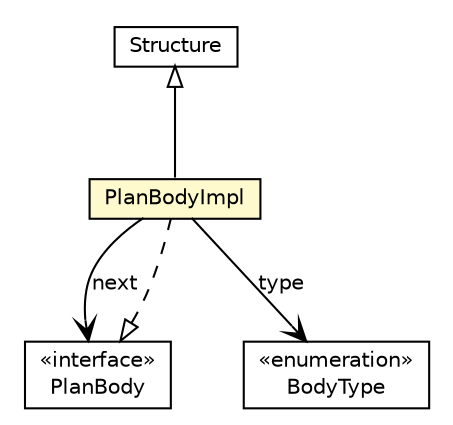 #!/usr/local/bin/dot
#
# Class diagram 
# Generated by UMLGraph version R5_6 (http://www.umlgraph.org/)
#

digraph G {
	edge [fontname="Helvetica",fontsize=10,labelfontname="Helvetica",labelfontsize=10];
	node [fontname="Helvetica",fontsize=10,shape=plaintext];
	nodesep=0.25;
	ranksep=0.5;
	// jason.asSyntax.Structure
	c53824 [label=<<table title="jason.asSyntax.Structure" border="0" cellborder="1" cellspacing="0" cellpadding="2" port="p" href="./Structure.html">
		<tr><td><table border="0" cellspacing="0" cellpadding="1">
<tr><td align="center" balign="center"> Structure </td></tr>
		</table></td></tr>
		</table>>, URL="./Structure.html", fontname="Helvetica", fontcolor="black", fontsize=10.0];
	// jason.asSyntax.PlanBodyImpl
	c53834 [label=<<table title="jason.asSyntax.PlanBodyImpl" border="0" cellborder="1" cellspacing="0" cellpadding="2" port="p" bgcolor="lemonChiffon" href="./PlanBodyImpl.html">
		<tr><td><table border="0" cellspacing="0" cellpadding="1">
<tr><td align="center" balign="center"> PlanBodyImpl </td></tr>
		</table></td></tr>
		</table>>, URL="./PlanBodyImpl.html", fontname="Helvetica", fontcolor="black", fontsize=10.0];
	// jason.asSyntax.PlanBody
	c53835 [label=<<table title="jason.asSyntax.PlanBody" border="0" cellborder="1" cellspacing="0" cellpadding="2" port="p" href="./PlanBody.html">
		<tr><td><table border="0" cellspacing="0" cellpadding="1">
<tr><td align="center" balign="center"> &#171;interface&#187; </td></tr>
<tr><td align="center" balign="center"> PlanBody </td></tr>
		</table></td></tr>
		</table>>, URL="./PlanBody.html", fontname="Helvetica", fontcolor="black", fontsize=10.0];
	// jason.asSyntax.PlanBody.BodyType
	c53836 [label=<<table title="jason.asSyntax.PlanBody.BodyType" border="0" cellborder="1" cellspacing="0" cellpadding="2" port="p" href="./PlanBody.BodyType.html">
		<tr><td><table border="0" cellspacing="0" cellpadding="1">
<tr><td align="center" balign="center"> &#171;enumeration&#187; </td></tr>
<tr><td align="center" balign="center"> BodyType </td></tr>
		</table></td></tr>
		</table>>, URL="./PlanBody.BodyType.html", fontname="Helvetica", fontcolor="black", fontsize=10.0];
	//jason.asSyntax.PlanBodyImpl extends jason.asSyntax.Structure
	c53824:p -> c53834:p [dir=back,arrowtail=empty];
	//jason.asSyntax.PlanBodyImpl implements jason.asSyntax.PlanBody
	c53835:p -> c53834:p [dir=back,arrowtail=empty,style=dashed];
	// jason.asSyntax.PlanBodyImpl NAVASSOC jason.asSyntax.PlanBody
	c53834:p -> c53835:p [taillabel="", label="next", headlabel="", fontname="Helvetica", fontcolor="black", fontsize=10.0, color="black", arrowhead=open];
	// jason.asSyntax.PlanBodyImpl NAVASSOC jason.asSyntax.PlanBody.BodyType
	c53834:p -> c53836:p [taillabel="", label="type", headlabel="", fontname="Helvetica", fontcolor="black", fontsize=10.0, color="black", arrowhead=open];
}

